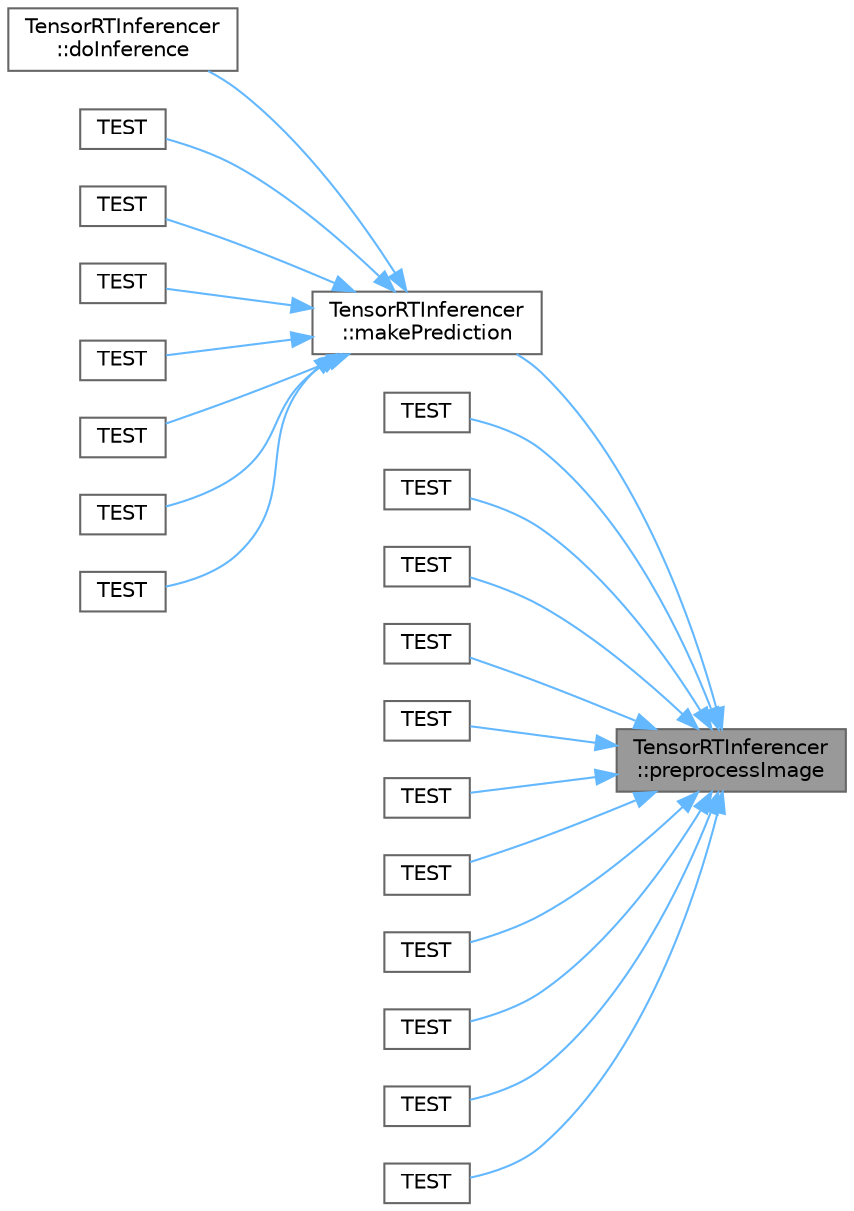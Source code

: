 digraph "TensorRTInferencer::preprocessImage"
{
 // LATEX_PDF_SIZE
  bgcolor="transparent";
  edge [fontname=Helvetica,fontsize=10,labelfontname=Helvetica,labelfontsize=10];
  node [fontname=Helvetica,fontsize=10,shape=box,height=0.2,width=0.4];
  rankdir="RL";
  Node1 [id="Node000001",label="TensorRTInferencer\l::preprocessImage",height=0.2,width=0.4,color="gray40", fillcolor="grey60", style="filled", fontcolor="black",tooltip=" "];
  Node1 -> Node2 [id="edge1_Node000001_Node000002",dir="back",color="steelblue1",style="solid",tooltip=" "];
  Node2 [id="Node000002",label="TensorRTInferencer\l::makePrediction",height=0.2,width=0.4,color="grey40", fillcolor="white", style="filled",URL="$classTensorRTInferencer.html#a91c42ce7b2c5ec944e20edd436a0cf82",tooltip=" "];
  Node2 -> Node3 [id="edge2_Node000002_Node000003",dir="back",color="steelblue1",style="solid",tooltip=" "];
  Node3 [id="Node000003",label="TensorRTInferencer\l::doInference",height=0.2,width=0.4,color="grey40", fillcolor="white", style="filled",URL="$classTensorRTInferencer.html#a5596fa6dbc8122eb567607897e369f7e",tooltip=" "];
  Node2 -> Node4 [id="edge3_Node000002_Node000004",dir="back",color="steelblue1",style="solid",tooltip=" "];
  Node4 [id="Node000004",label="TEST",height=0.2,width=0.4,color="grey40", fillcolor="white", style="filled",URL="$test__TensorRTInferencer_8cpp.html#adbf390dacf288d1fca4717693449481f",tooltip=" "];
  Node2 -> Node5 [id="edge4_Node000002_Node000005",dir="back",color="steelblue1",style="solid",tooltip=" "];
  Node5 [id="Node000005",label="TEST",height=0.2,width=0.4,color="grey40", fillcolor="white", style="filled",URL="$test__TensorRTInferencer_8cpp.html#a1403a6c99fadae361b94b413128683af",tooltip=" "];
  Node2 -> Node6 [id="edge5_Node000002_Node000006",dir="back",color="steelblue1",style="solid",tooltip=" "];
  Node6 [id="Node000006",label="TEST",height=0.2,width=0.4,color="grey40", fillcolor="white", style="filled",URL="$test__TensorRTInferencer_8cpp.html#a76791edc0bc15d5a0df563237b30afd2",tooltip=" "];
  Node2 -> Node7 [id="edge6_Node000002_Node000007",dir="back",color="steelblue1",style="solid",tooltip=" "];
  Node7 [id="Node000007",label="TEST",height=0.2,width=0.4,color="grey40", fillcolor="white", style="filled",URL="$test__TensorRTInferencer_8cpp.html#a7e9b9e70a2f60f02e64f034ec03c7a91",tooltip=" "];
  Node2 -> Node8 [id="edge7_Node000002_Node000008",dir="back",color="steelblue1",style="solid",tooltip=" "];
  Node8 [id="Node000008",label="TEST",height=0.2,width=0.4,color="grey40", fillcolor="white", style="filled",URL="$test__TensorRTInferencer_8cpp.html#aad0ff3d624f9b1c2cca4f52ef3ec6d87",tooltip=" "];
  Node2 -> Node9 [id="edge8_Node000002_Node000009",dir="back",color="steelblue1",style="solid",tooltip=" "];
  Node9 [id="Node000009",label="TEST",height=0.2,width=0.4,color="grey40", fillcolor="white", style="filled",URL="$test__TensorRTInferencer_8cpp.html#adee6b7b4650050008f9254c5260d6e56",tooltip=" "];
  Node2 -> Node10 [id="edge9_Node000002_Node000010",dir="back",color="steelblue1",style="solid",tooltip=" "];
  Node10 [id="Node000010",label="TEST",height=0.2,width=0.4,color="grey40", fillcolor="white", style="filled",URL="$test__TensorRTInferencer_8cpp.html#a455d99a5ec438b0ce2a37415758cc34b",tooltip=" "];
  Node1 -> Node11 [id="edge10_Node000001_Node000011",dir="back",color="steelblue1",style="solid",tooltip=" "];
  Node11 [id="Node000011",label="TEST",height=0.2,width=0.4,color="grey40", fillcolor="white", style="filled",URL="$test__TensorRTInferencer_8cpp.html#a5608bc39ce93ba9b25a0bbdd4dcddec6",tooltip=" "];
  Node1 -> Node12 [id="edge11_Node000001_Node000012",dir="back",color="steelblue1",style="solid",tooltip=" "];
  Node12 [id="Node000012",label="TEST",height=0.2,width=0.4,color="grey40", fillcolor="white", style="filled",URL="$test__TensorRTInferencer_8cpp.html#ab1fd514c9c82dbd3993e937fa36e4974",tooltip=" "];
  Node1 -> Node13 [id="edge12_Node000001_Node000013",dir="back",color="steelblue1",style="solid",tooltip=" "];
  Node13 [id="Node000013",label="TEST",height=0.2,width=0.4,color="grey40", fillcolor="white", style="filled",URL="$test__TensorRTInferencer_8cpp.html#a429b72ed0e573df8d86797713fa67858",tooltip=" "];
  Node1 -> Node14 [id="edge13_Node000001_Node000014",dir="back",color="steelblue1",style="solid",tooltip=" "];
  Node14 [id="Node000014",label="TEST",height=0.2,width=0.4,color="grey40", fillcolor="white", style="filled",URL="$test__TensorRTInferencer_8cpp.html#ae4d69952bfb714211cb055c31dafaeee",tooltip=" "];
  Node1 -> Node15 [id="edge14_Node000001_Node000015",dir="back",color="steelblue1",style="solid",tooltip=" "];
  Node15 [id="Node000015",label="TEST",height=0.2,width=0.4,color="grey40", fillcolor="white", style="filled",URL="$test__TensorRTInferencer_8cpp.html#aa6c04f5392217d1287b3c8bee1b1e63a",tooltip=" "];
  Node1 -> Node16 [id="edge15_Node000001_Node000016",dir="back",color="steelblue1",style="solid",tooltip=" "];
  Node16 [id="Node000016",label="TEST",height=0.2,width=0.4,color="grey40", fillcolor="white", style="filled",URL="$test__TensorRTInferencer_8cpp.html#ad2881e79fcf86058bd25391b1852d00e",tooltip=" "];
  Node1 -> Node17 [id="edge16_Node000001_Node000017",dir="back",color="steelblue1",style="solid",tooltip=" "];
  Node17 [id="Node000017",label="TEST",height=0.2,width=0.4,color="grey40", fillcolor="white", style="filled",URL="$test__TensorRTInferencer_8cpp.html#af97017fbce4d9a3598fb91b948524cd6",tooltip=" "];
  Node1 -> Node18 [id="edge17_Node000001_Node000018",dir="back",color="steelblue1",style="solid",tooltip=" "];
  Node18 [id="Node000018",label="TEST",height=0.2,width=0.4,color="grey40", fillcolor="white", style="filled",URL="$test__TensorRTInferencer_8cpp.html#ae759b2f895eae037e56000ac1cf3e350",tooltip=" "];
  Node1 -> Node19 [id="edge18_Node000001_Node000019",dir="back",color="steelblue1",style="solid",tooltip=" "];
  Node19 [id="Node000019",label="TEST",height=0.2,width=0.4,color="grey40", fillcolor="white", style="filled",URL="$test__TensorRTInferencer_8cpp.html#ae1c4bad977fd214b19366ef37b7bfa59",tooltip=" "];
  Node1 -> Node20 [id="edge19_Node000001_Node000020",dir="back",color="steelblue1",style="solid",tooltip=" "];
  Node20 [id="Node000020",label="TEST",height=0.2,width=0.4,color="grey40", fillcolor="white", style="filled",URL="$test__TensorRTInferencer_8cpp.html#ac8c68199a13d136d7dd60a7b34d0fa71",tooltip=" "];
  Node1 -> Node21 [id="edge20_Node000001_Node000021",dir="back",color="steelblue1",style="solid",tooltip=" "];
  Node21 [id="Node000021",label="TEST",height=0.2,width=0.4,color="grey40", fillcolor="white", style="filled",URL="$test__TensorRTInferencer_8cpp.html#aa531f0ac94172f67d00b0840d02fb133",tooltip=" "];
}

